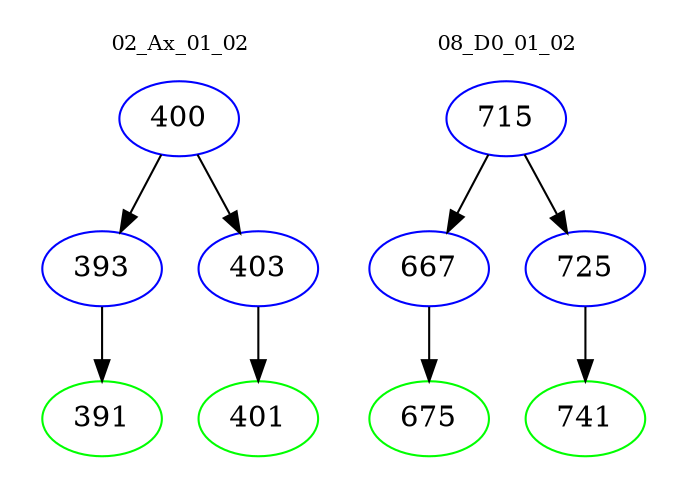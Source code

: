 digraph{
subgraph cluster_0 {
color = white
label = "02_Ax_01_02";
fontsize=10;
T0_400 [label="400", color="blue"]
T0_400 -> T0_393 [color="black"]
T0_393 [label="393", color="blue"]
T0_393 -> T0_391 [color="black"]
T0_391 [label="391", color="green"]
T0_400 -> T0_403 [color="black"]
T0_403 [label="403", color="blue"]
T0_403 -> T0_401 [color="black"]
T0_401 [label="401", color="green"]
}
subgraph cluster_1 {
color = white
label = "08_D0_01_02";
fontsize=10;
T1_715 [label="715", color="blue"]
T1_715 -> T1_667 [color="black"]
T1_667 [label="667", color="blue"]
T1_667 -> T1_675 [color="black"]
T1_675 [label="675", color="green"]
T1_715 -> T1_725 [color="black"]
T1_725 [label="725", color="blue"]
T1_725 -> T1_741 [color="black"]
T1_741 [label="741", color="green"]
}
}
